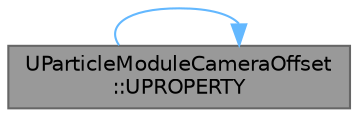 digraph "UParticleModuleCameraOffset::UPROPERTY"
{
 // INTERACTIVE_SVG=YES
 // LATEX_PDF_SIZE
  bgcolor="transparent";
  edge [fontname=Helvetica,fontsize=10,labelfontname=Helvetica,labelfontsize=10];
  node [fontname=Helvetica,fontsize=10,shape=box,height=0.2,width=0.4];
  rankdir="LR";
  Node1 [id="Node000001",label="UParticleModuleCameraOffset\l::UPROPERTY",height=0.2,width=0.4,color="gray40", fillcolor="grey60", style="filled", fontcolor="black",tooltip="If true, the offset will only be processed at spawn time."];
  Node1 -> Node1 [id="edge1_Node000001_Node000001",color="steelblue1",style="solid",tooltip=" "];
}
